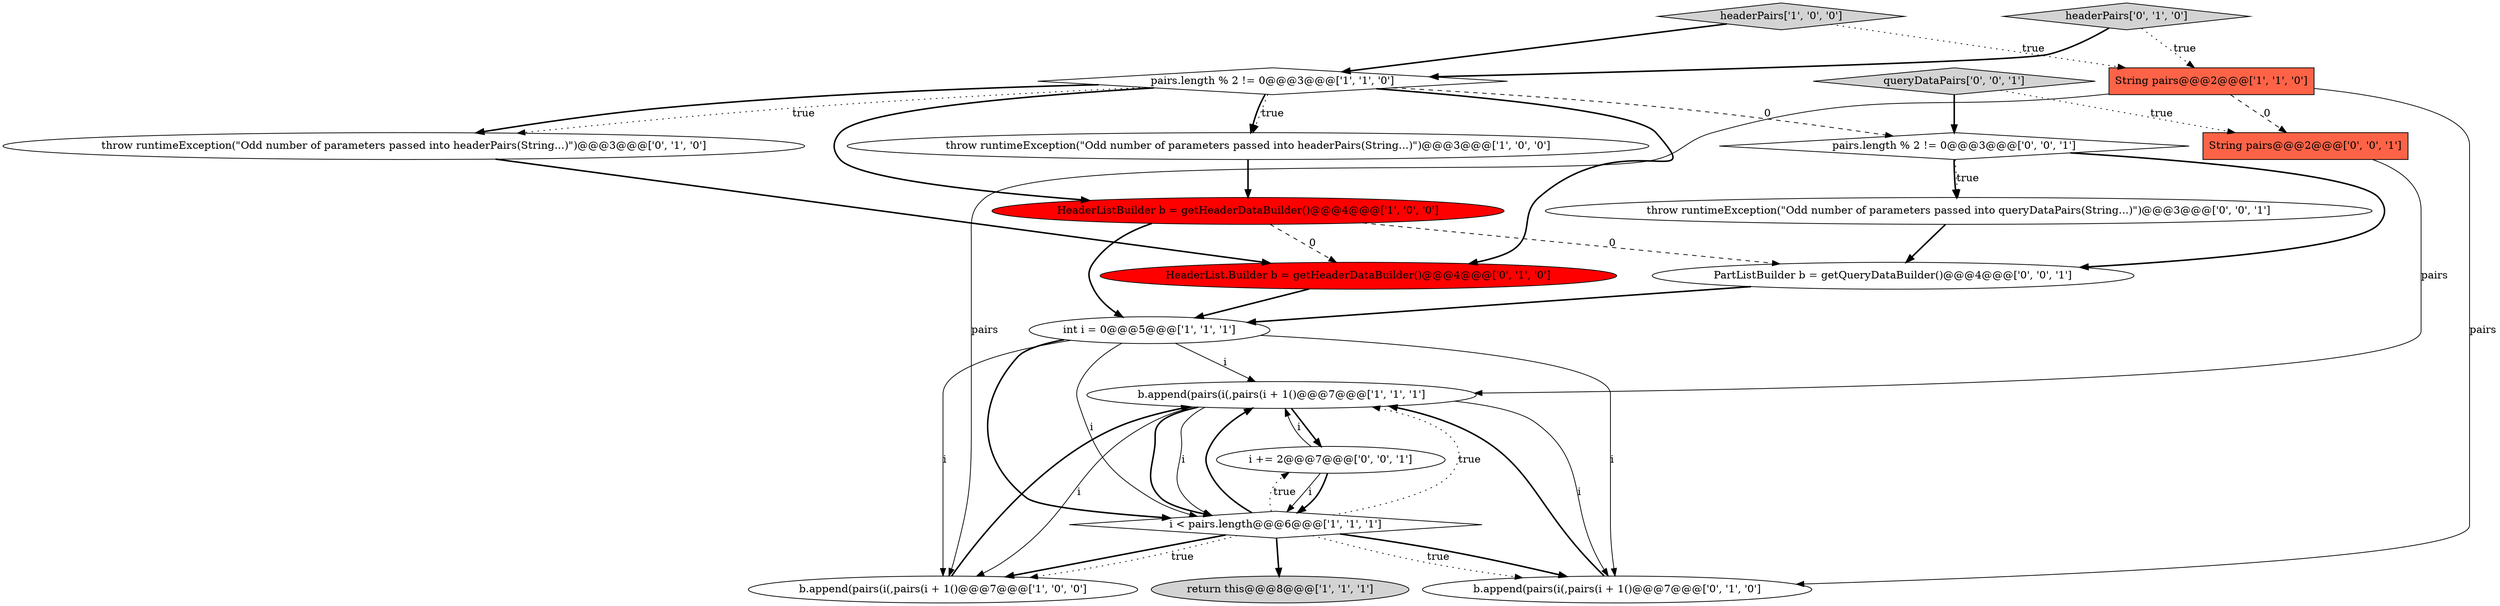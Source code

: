 digraph {
15 [style = filled, label = "throw runtimeException(\"Odd number of parameters passed into queryDataPairs(String...)\")@@@3@@@['0', '0', '1']", fillcolor = white, shape = ellipse image = "AAA0AAABBB3BBB"];
17 [style = filled, label = "queryDataPairs['0', '0', '1']", fillcolor = lightgray, shape = diamond image = "AAA0AAABBB3BBB"];
3 [style = filled, label = "HeaderListBuilder b = getHeaderDataBuilder()@@@4@@@['1', '0', '0']", fillcolor = red, shape = ellipse image = "AAA1AAABBB1BBB"];
7 [style = filled, label = "b.append(pairs(i(,pairs(i + 1()@@@7@@@['1', '1', '1']", fillcolor = white, shape = ellipse image = "AAA0AAABBB1BBB"];
12 [style = filled, label = "HeaderList.Builder b = getHeaderDataBuilder()@@@4@@@['0', '1', '0']", fillcolor = red, shape = ellipse image = "AAA1AAABBB2BBB"];
14 [style = filled, label = "i += 2@@@7@@@['0', '0', '1']", fillcolor = white, shape = ellipse image = "AAA0AAABBB3BBB"];
8 [style = filled, label = "headerPairs['1', '0', '0']", fillcolor = lightgray, shape = diamond image = "AAA0AAABBB1BBB"];
0 [style = filled, label = "String pairs@@@2@@@['1', '1', '0']", fillcolor = tomato, shape = box image = "AAA0AAABBB1BBB"];
5 [style = filled, label = "pairs.length % 2 != 0@@@3@@@['1', '1', '0']", fillcolor = white, shape = diamond image = "AAA0AAABBB1BBB"];
9 [style = filled, label = "return this@@@8@@@['1', '1', '1']", fillcolor = lightgray, shape = ellipse image = "AAA0AAABBB1BBB"];
10 [style = filled, label = "headerPairs['0', '1', '0']", fillcolor = lightgray, shape = diamond image = "AAA0AAABBB2BBB"];
16 [style = filled, label = "String pairs@@@2@@@['0', '0', '1']", fillcolor = tomato, shape = box image = "AAA0AAABBB3BBB"];
13 [style = filled, label = "b.append(pairs(i(,pairs(i + 1()@@@7@@@['0', '1', '0']", fillcolor = white, shape = ellipse image = "AAA0AAABBB2BBB"];
2 [style = filled, label = "b.append(pairs(i(,pairs(i + 1()@@@7@@@['1', '0', '0']", fillcolor = white, shape = ellipse image = "AAA0AAABBB1BBB"];
6 [style = filled, label = "i < pairs.length@@@6@@@['1', '1', '1']", fillcolor = white, shape = diamond image = "AAA0AAABBB1BBB"];
11 [style = filled, label = "throw runtimeException(\"Odd number of parameters passed into headerPairs(String...)\")@@@3@@@['0', '1', '0']", fillcolor = white, shape = ellipse image = "AAA0AAABBB2BBB"];
19 [style = filled, label = "pairs.length % 2 != 0@@@3@@@['0', '0', '1']", fillcolor = white, shape = diamond image = "AAA0AAABBB3BBB"];
1 [style = filled, label = "throw runtimeException(\"Odd number of parameters passed into headerPairs(String...)\")@@@3@@@['1', '0', '0']", fillcolor = white, shape = ellipse image = "AAA0AAABBB1BBB"];
4 [style = filled, label = "int i = 0@@@5@@@['1', '1', '1']", fillcolor = white, shape = ellipse image = "AAA0AAABBB1BBB"];
18 [style = filled, label = "PartListBuilder b = getQueryDataBuilder()@@@4@@@['0', '0', '1']", fillcolor = white, shape = ellipse image = "AAA0AAABBB3BBB"];
4->7 [style = solid, label="i"];
5->3 [style = bold, label=""];
19->18 [style = bold, label=""];
14->7 [style = solid, label="i"];
7->2 [style = solid, label="i"];
4->6 [style = bold, label=""];
0->13 [style = solid, label="pairs"];
3->18 [style = dashed, label="0"];
6->13 [style = dotted, label="true"];
5->1 [style = dotted, label="true"];
0->16 [style = dashed, label="0"];
1->3 [style = bold, label=""];
11->12 [style = bold, label=""];
19->15 [style = dotted, label="true"];
3->4 [style = bold, label=""];
15->18 [style = bold, label=""];
17->19 [style = bold, label=""];
4->13 [style = solid, label="i"];
7->13 [style = solid, label="i"];
4->2 [style = solid, label="i"];
4->6 [style = solid, label="i"];
17->16 [style = dotted, label="true"];
6->2 [style = bold, label=""];
7->14 [style = bold, label=""];
5->1 [style = bold, label=""];
14->6 [style = solid, label="i"];
6->14 [style = dotted, label="true"];
5->11 [style = dotted, label="true"];
6->2 [style = dotted, label="true"];
10->5 [style = bold, label=""];
18->4 [style = bold, label=""];
8->5 [style = bold, label=""];
12->4 [style = bold, label=""];
5->12 [style = bold, label=""];
3->12 [style = dashed, label="0"];
13->7 [style = bold, label=""];
6->13 [style = bold, label=""];
7->6 [style = bold, label=""];
6->7 [style = dotted, label="true"];
10->0 [style = dotted, label="true"];
8->0 [style = dotted, label="true"];
7->6 [style = solid, label="i"];
5->11 [style = bold, label=""];
16->7 [style = solid, label="pairs"];
2->7 [style = bold, label=""];
6->9 [style = bold, label=""];
19->15 [style = bold, label=""];
0->2 [style = solid, label="pairs"];
6->7 [style = bold, label=""];
5->19 [style = dashed, label="0"];
14->6 [style = bold, label=""];
}

